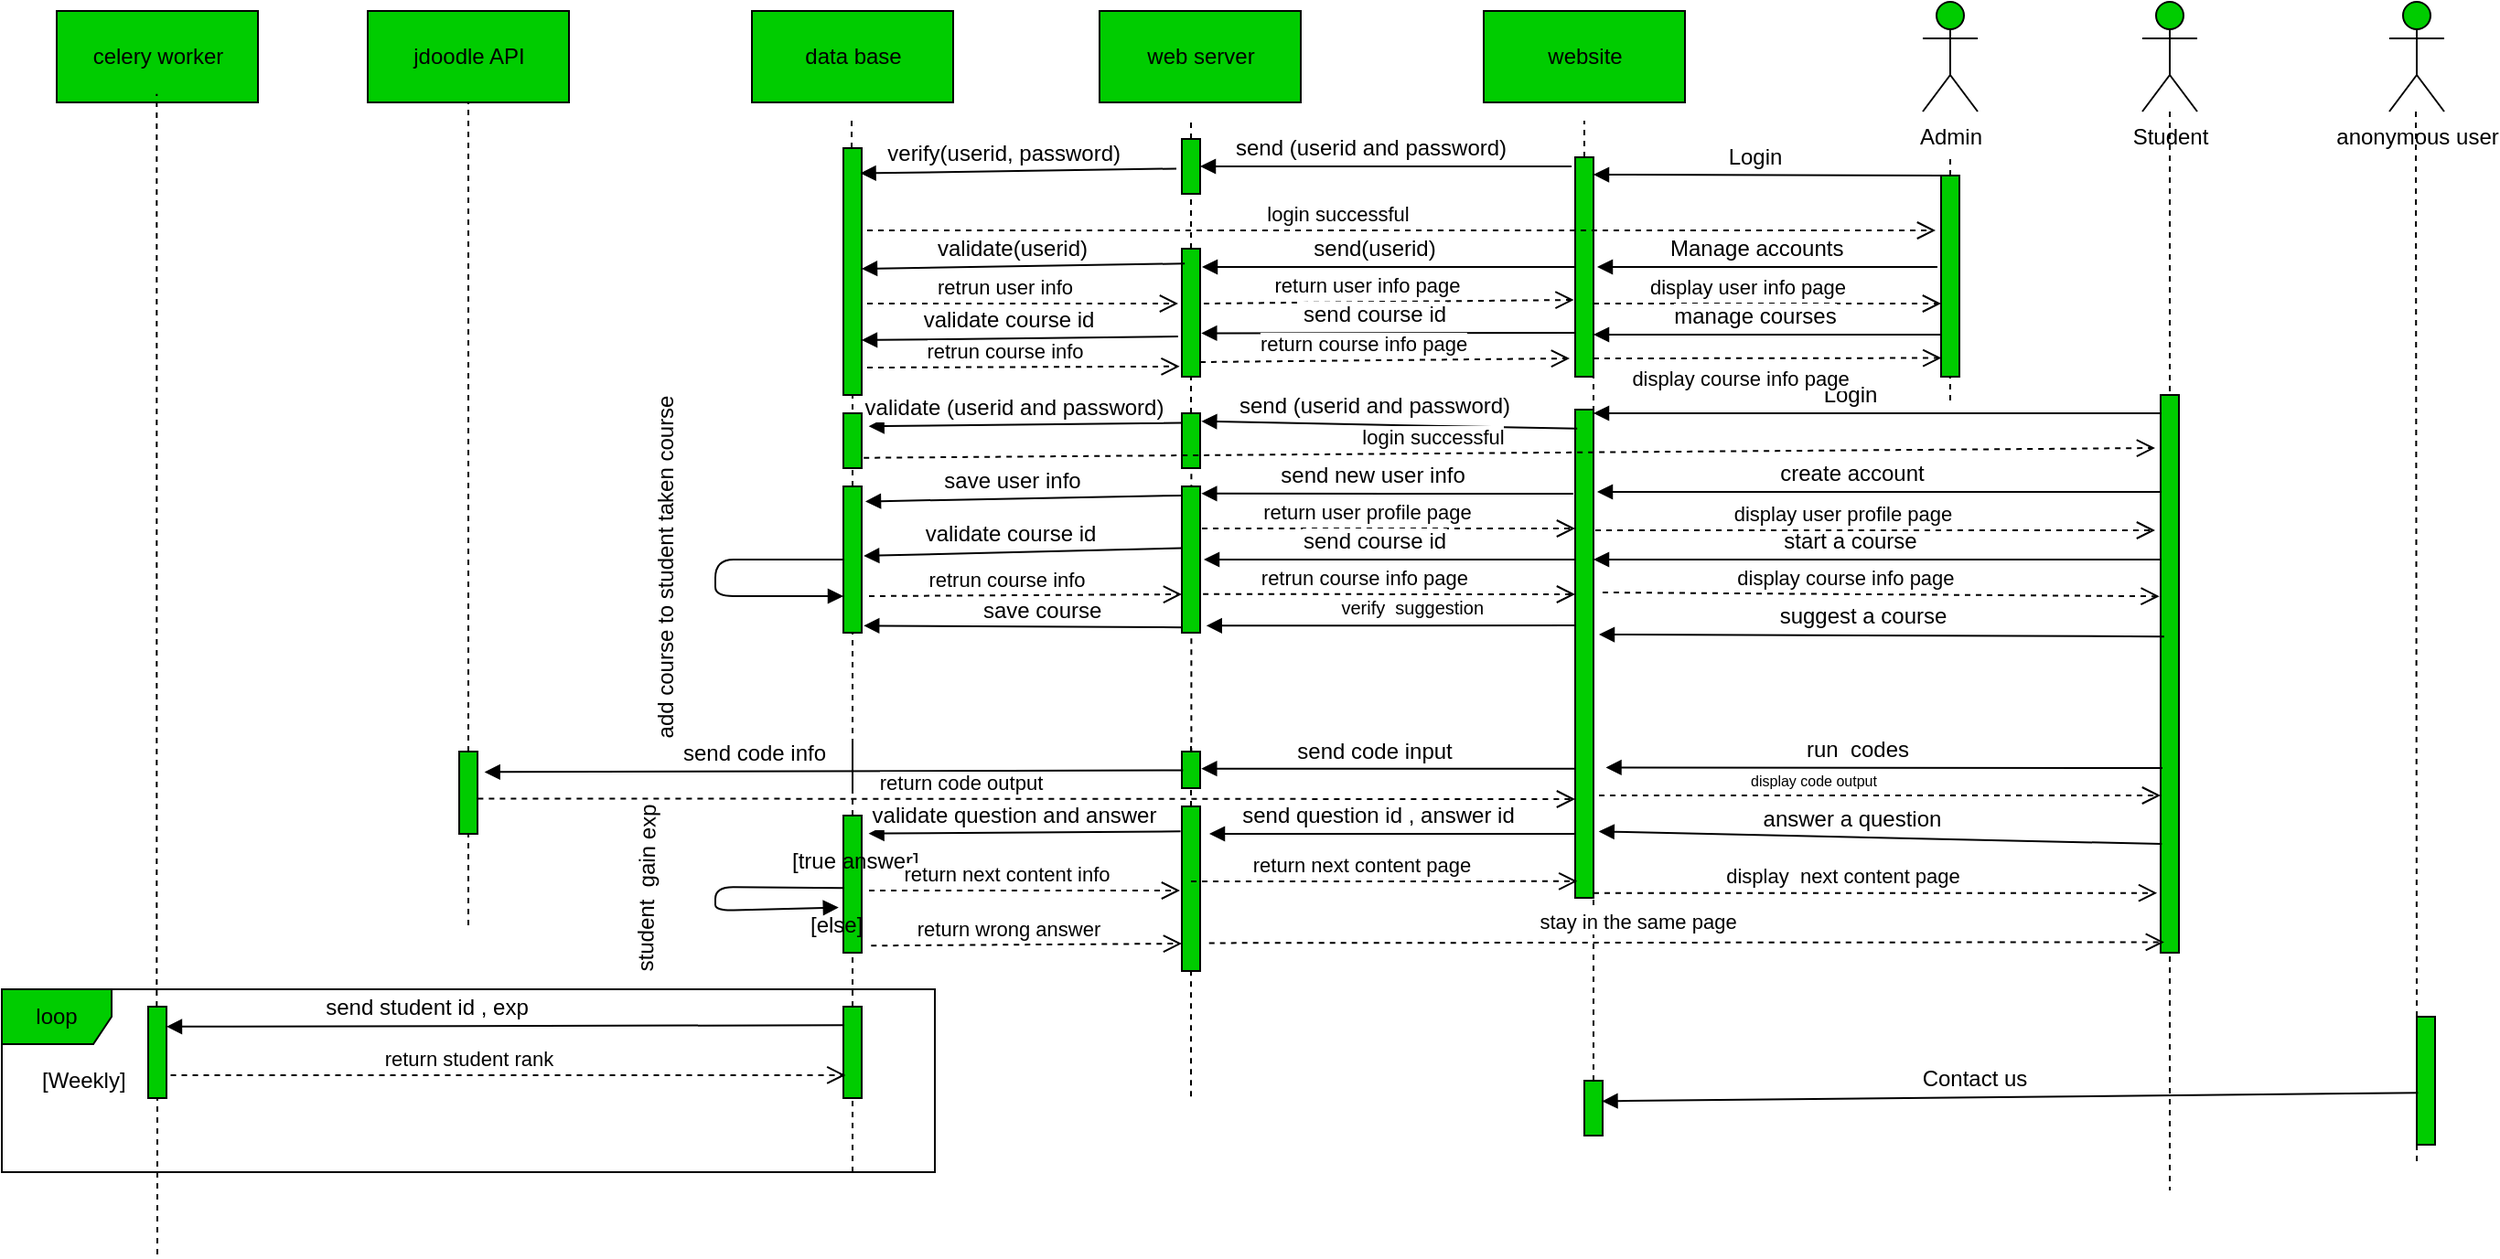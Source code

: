 <mxfile version="10.8.0" type="device"><diagram id="-Bes-zNTuGoRwKz9Rmh8" name="Page-1"><mxGraphModel dx="1566" dy="406" grid="1" gridSize="10" guides="1" tooltips="1" connect="1" arrows="1" fold="1" page="1" pageScale="1" pageWidth="850" pageHeight="1100" math="0" shadow="0"><root><mxCell id="0"/><mxCell id="1" parent="0"/><mxCell id="uBR5X2Kaaedr2VZbbAWQ-1" value="" style="endArrow=none;dashed=1;html=1;" parent="1" source="uBR5X2Kaaedr2VZbbAWQ-36" target="uBR5X2Kaaedr2VZbbAWQ-41" edge="1"><mxGeometry width="50" height="50" relative="1" as="geometry"><mxPoint x="665" y="355" as="sourcePoint"/><mxPoint x="665" y="65" as="targetPoint"/><Array as="points"/></mxGeometry></mxCell><mxCell id="uBR5X2Kaaedr2VZbbAWQ-2" value="" style="endArrow=none;dashed=1;html=1;" parent="1" source="uBR5X2Kaaedr2VZbbAWQ-41" edge="1"><mxGeometry width="50" height="50" relative="1" as="geometry"><mxPoint x="665" y="75" as="sourcePoint"/><mxPoint x="665" y="65" as="targetPoint"/><Array as="points"/></mxGeometry></mxCell><mxCell id="uBR5X2Kaaedr2VZbbAWQ-3" value="Admin&lt;br&gt;&lt;br&gt;" style="shape=umlActor;verticalLabelPosition=bottom;labelBackgroundColor=#ffffff;verticalAlign=top;html=1;fillColor=#00CC00;" parent="1" vertex="1"><mxGeometry x="850" width="30" height="60" as="geometry"/></mxCell><mxCell id="uBR5X2Kaaedr2VZbbAWQ-4" value="" style="endArrow=none;dashed=1;html=1;" parent="1" source="uBR5X2Kaaedr2VZbbAWQ-8" edge="1"><mxGeometry width="50" height="50" relative="1" as="geometry"><mxPoint x="865" y="335" as="sourcePoint"/><mxPoint x="865" y="85" as="targetPoint"/><Array as="points"/></mxGeometry></mxCell><mxCell id="uBR5X2Kaaedr2VZbbAWQ-5" value="website" style="html=1;fillColor=#00CC00;" parent="1" vertex="1"><mxGeometry x="610" y="5" width="110" height="50" as="geometry"/></mxCell><mxCell id="uBR5X2Kaaedr2VZbbAWQ-6" value="" style="html=1;points=[];perimeter=orthogonalPerimeter;fillColor=#00CC00;" parent="1" vertex="1"><mxGeometry x="660" y="223" width="10" height="267" as="geometry"/></mxCell><mxCell id="uBR5X2Kaaedr2VZbbAWQ-7" value="" style="endArrow=none;dashed=1;html=1;" parent="1" target="uBR5X2Kaaedr2VZbbAWQ-8" edge="1"><mxGeometry width="50" height="50" relative="1" as="geometry"><mxPoint x="865" y="218" as="sourcePoint"/><mxPoint x="865" y="85" as="targetPoint"/><Array as="points"><mxPoint x="864.5" y="145"/></Array></mxGeometry></mxCell><mxCell id="uBR5X2Kaaedr2VZbbAWQ-8" value="" style="html=1;points=[];perimeter=orthogonalPerimeter;fillColor=#00CC00;" parent="1" vertex="1"><mxGeometry x="860" y="95" width="10" height="110" as="geometry"/></mxCell><mxCell id="uBR5X2Kaaedr2VZbbAWQ-9" value="Student&lt;br&gt;&lt;br&gt;" style="shape=umlActor;verticalLabelPosition=bottom;labelBackgroundColor=#ffffff;verticalAlign=top;html=1;fillColor=#00CC00;" parent="1" vertex="1"><mxGeometry x="970" width="30" height="60" as="geometry"/></mxCell><mxCell id="uBR5X2Kaaedr2VZbbAWQ-10" value="" style="html=1;verticalAlign=bottom;endArrow=block;" parent="1" edge="1"><mxGeometry y="60" width="80" relative="1" as="geometry"><mxPoint x="858" y="145" as="sourcePoint"/><mxPoint x="672" y="145" as="targetPoint"/><mxPoint as="offset"/></mxGeometry></mxCell><mxCell id="uBR5X2Kaaedr2VZbbAWQ-11" value="Manage accounts" style="text;html=1;resizable=0;points=[];autosize=1;align=left;verticalAlign=top;spacingTop=-4;" parent="1" vertex="1"><mxGeometry x="710" y="125" width="110" height="20" as="geometry"/></mxCell><mxCell id="uBR5X2Kaaedr2VZbbAWQ-12" value="" style="endArrow=none;dashed=1;html=1;" parent="1" source="uBR5X2Kaaedr2VZbbAWQ-9" edge="1"><mxGeometry width="50" height="50" relative="1" as="geometry"><mxPoint x="940" y="55" as="sourcePoint"/><mxPoint x="985" y="650" as="targetPoint"/></mxGeometry></mxCell><mxCell id="uBR5X2Kaaedr2VZbbAWQ-13" value="" style="html=1;points=[];perimeter=orthogonalPerimeter;fillColor=#00CC00;" parent="1" vertex="1"><mxGeometry x="980" y="215" width="10" height="305" as="geometry"/></mxCell><mxCell id="uBR5X2Kaaedr2VZbbAWQ-14" value="" style="html=1;verticalAlign=bottom;endArrow=block;exitX=-0.163;exitY=0.238;exitDx=0;exitDy=0;exitPerimeter=0;" parent="1" target="uBR5X2Kaaedr2VZbbAWQ-6" edge="1"><mxGeometry y="60" width="80" relative="1" as="geometry"><mxPoint x="980" y="225" as="sourcePoint"/><mxPoint x="793" y="225" as="targetPoint"/><mxPoint as="offset"/><Array as="points"><mxPoint x="870" y="225"/></Array></mxGeometry></mxCell><mxCell id="uBR5X2Kaaedr2VZbbAWQ-15" value="Login" style="text;html=1;resizable=0;points=[];align=center;verticalAlign=middle;labelBackgroundColor=#ffffff;" parent="uBR5X2Kaaedr2VZbbAWQ-14" vertex="1" connectable="0"><mxGeometry x="0.132" y="-1" relative="1" as="geometry"><mxPoint x="5" y="-9" as="offset"/></mxGeometry></mxCell><mxCell id="uBR5X2Kaaedr2VZbbAWQ-16" value="" style="html=1;verticalAlign=bottom;endArrow=block;" parent="1" source="uBR5X2Kaaedr2VZbbAWQ-13" edge="1"><mxGeometry y="60" width="80" relative="1" as="geometry"><mxPoint x="980" y="245" as="sourcePoint"/><mxPoint x="672" y="268" as="targetPoint"/><mxPoint as="offset"/></mxGeometry></mxCell><mxCell id="uBR5X2Kaaedr2VZbbAWQ-17" value="create account" style="text;html=1;resizable=0;points=[];align=center;verticalAlign=middle;labelBackgroundColor=#ffffff;" parent="uBR5X2Kaaedr2VZbbAWQ-16" vertex="1" connectable="0"><mxGeometry x="0.132" y="-1" relative="1" as="geometry"><mxPoint x="5" y="-9" as="offset"/></mxGeometry></mxCell><mxCell id="uBR5X2Kaaedr2VZbbAWQ-18" value="" style="html=1;verticalAlign=bottom;endArrow=block;" parent="1" source="uBR5X2Kaaedr2VZbbAWQ-13" edge="1"><mxGeometry y="60" width="80" relative="1" as="geometry"><mxPoint x="980" y="305" as="sourcePoint"/><mxPoint x="670" y="305" as="targetPoint"/><mxPoint as="offset"/></mxGeometry></mxCell><mxCell id="uBR5X2Kaaedr2VZbbAWQ-19" value="start a course" style="text;html=1;resizable=0;points=[];align=center;verticalAlign=middle;labelBackgroundColor=#ffffff;" parent="uBR5X2Kaaedr2VZbbAWQ-18" vertex="1" connectable="0"><mxGeometry x="0.132" y="-1" relative="1" as="geometry"><mxPoint x="5" y="-9" as="offset"/></mxGeometry></mxCell><mxCell id="uBR5X2Kaaedr2VZbbAWQ-20" value="" style="html=1;verticalAlign=bottom;endArrow=block;entryX=1.676;entryY=0.733;entryDx=0;entryDy=0;entryPerimeter=0;" parent="1" target="uBR5X2Kaaedr2VZbbAWQ-6" edge="1"><mxGeometry y="60" width="80" relative="1" as="geometry"><mxPoint x="981" y="419" as="sourcePoint"/><mxPoint x="671" y="415" as="targetPoint"/><mxPoint as="offset"/></mxGeometry></mxCell><mxCell id="uBR5X2Kaaedr2VZbbAWQ-21" value="run&amp;nbsp; codes" style="text;html=1;resizable=0;points=[];align=center;verticalAlign=middle;labelBackgroundColor=#ffffff;" parent="uBR5X2Kaaedr2VZbbAWQ-20" vertex="1" connectable="0"><mxGeometry x="0.132" y="-1" relative="1" as="geometry"><mxPoint x="5" y="-9" as="offset"/></mxGeometry></mxCell><mxCell id="uBR5X2Kaaedr2VZbbAWQ-22" value="" style="html=1;verticalAlign=bottom;endArrow=block;exitX=0.195;exitY=0.433;exitDx=0;exitDy=0;exitPerimeter=0;" parent="1" source="uBR5X2Kaaedr2VZbbAWQ-13" edge="1"><mxGeometry y="60" width="80" relative="1" as="geometry"><mxPoint x="985" y="366" as="sourcePoint"/><mxPoint x="673" y="346" as="targetPoint"/><mxPoint as="offset"/></mxGeometry></mxCell><mxCell id="uBR5X2Kaaedr2VZbbAWQ-23" value="suggest a course" style="text;html=1;resizable=0;points=[];align=center;verticalAlign=middle;labelBackgroundColor=#ffffff;" parent="uBR5X2Kaaedr2VZbbAWQ-22" vertex="1" connectable="0"><mxGeometry x="0.132" y="-1" relative="1" as="geometry"><mxPoint x="10" y="-9.5" as="offset"/></mxGeometry></mxCell><mxCell id="uBR5X2Kaaedr2VZbbAWQ-26" value="" style="html=1;verticalAlign=bottom;endArrow=block;" parent="1" edge="1"><mxGeometry y="60" width="80" relative="1" as="geometry"><mxPoint x="860" y="95" as="sourcePoint"/><mxPoint x="670" y="94.5" as="targetPoint"/><mxPoint as="offset"/></mxGeometry></mxCell><mxCell id="uBR5X2Kaaedr2VZbbAWQ-27" value="Login" style="text;html=1;resizable=0;points=[];align=center;verticalAlign=middle;labelBackgroundColor=#ffffff;" parent="uBR5X2Kaaedr2VZbbAWQ-26" vertex="1" connectable="0"><mxGeometry x="0.132" y="-1" relative="1" as="geometry"><mxPoint x="5" y="-9" as="offset"/></mxGeometry></mxCell><mxCell id="uBR5X2Kaaedr2VZbbAWQ-28" value="anonymous user" style="shape=umlActor;verticalLabelPosition=bottom;labelBackgroundColor=#ffffff;verticalAlign=top;html=1;fillColor=#00CC00;" parent="1" vertex="1"><mxGeometry x="1105" width="30" height="60" as="geometry"/></mxCell><mxCell id="uBR5X2Kaaedr2VZbbAWQ-29" value="" style="endArrow=none;dashed=1;html=1;" parent="1" source="uBR5X2Kaaedr2VZbbAWQ-31" edge="1"><mxGeometry width="50" height="50" relative="1" as="geometry"><mxPoint x="1119.5" y="60" as="sourcePoint"/><mxPoint x="1120" y="634.091" as="targetPoint"/></mxGeometry></mxCell><mxCell id="uBR5X2Kaaedr2VZbbAWQ-30" value="" style="endArrow=none;dashed=1;html=1;" parent="1" target="uBR5X2Kaaedr2VZbbAWQ-31" edge="1"><mxGeometry width="50" height="50" relative="1" as="geometry"><mxPoint x="1119.5" y="60" as="sourcePoint"/><mxPoint x="1120" y="425" as="targetPoint"/></mxGeometry></mxCell><mxCell id="uBR5X2Kaaedr2VZbbAWQ-31" value="" style="html=1;points=[];perimeter=orthogonalPerimeter;fillColor=#00CC00;" parent="1" vertex="1"><mxGeometry x="1120" y="555" width="10" height="70" as="geometry"/></mxCell><mxCell id="uBR5X2Kaaedr2VZbbAWQ-32" value="" style="html=1;verticalAlign=bottom;endArrow=block;entryX=0.974;entryY=0.373;entryDx=0;entryDy=0;entryPerimeter=0;exitX=0.065;exitY=0.595;exitDx=0;exitDy=0;exitPerimeter=0;" parent="1" source="uBR5X2Kaaedr2VZbbAWQ-31" target="uBR5X2Kaaedr2VZbbAWQ-36" edge="1"><mxGeometry y="60" width="80" relative="1" as="geometry"><mxPoint x="1115" y="369.5" as="sourcePoint"/><mxPoint x="673" y="369.5" as="targetPoint"/><mxPoint as="offset"/></mxGeometry></mxCell><mxCell id="uBR5X2Kaaedr2VZbbAWQ-33" value="Contact us" style="text;html=1;resizable=0;points=[];align=center;verticalAlign=middle;labelBackgroundColor=#ffffff;" parent="uBR5X2Kaaedr2VZbbAWQ-32" vertex="1" connectable="0"><mxGeometry x="0.132" y="-1" relative="1" as="geometry"><mxPoint x="10" y="-9.5" as="offset"/></mxGeometry></mxCell><mxCell id="uBR5X2Kaaedr2VZbbAWQ-34" value="web server&lt;br&gt;" style="html=1;fillColor=#00CC00;" parent="1" vertex="1"><mxGeometry x="400" y="5" width="110" height="50" as="geometry"/></mxCell><mxCell id="uBR5X2Kaaedr2VZbbAWQ-35" value="" style="endArrow=none;dashed=1;html=1;" parent="1" source="uBR5X2Kaaedr2VZbbAWQ-39" edge="1"><mxGeometry width="50" height="50" relative="1" as="geometry"><mxPoint x="450" y="455" as="sourcePoint"/><mxPoint x="450" y="65" as="targetPoint"/></mxGeometry></mxCell><mxCell id="uBR5X2Kaaedr2VZbbAWQ-36" value="" style="html=1;points=[];perimeter=orthogonalPerimeter;fillColor=#00CC00;" parent="1" vertex="1"><mxGeometry x="665" y="590" width="10" height="30" as="geometry"/></mxCell><mxCell id="uBR5X2Kaaedr2VZbbAWQ-37" value="data base" style="html=1;fillColor=#00CC00;" parent="1" vertex="1"><mxGeometry x="210" y="5" width="110" height="50" as="geometry"/></mxCell><mxCell id="uBR5X2Kaaedr2VZbbAWQ-38" value="" style="endArrow=none;dashed=1;html=1;" parent="1" source="uBR5X2Kaaedr2VZbbAWQ-44" edge="1"><mxGeometry width="50" height="50" relative="1" as="geometry"><mxPoint x="264.5" y="455" as="sourcePoint"/><mxPoint x="264.5" y="65" as="targetPoint"/></mxGeometry></mxCell><mxCell id="uBR5X2Kaaedr2VZbbAWQ-39" value="" style="html=1;points=[];perimeter=orthogonalPerimeter;fillColor=#00CC00;" parent="1" vertex="1"><mxGeometry x="445" y="75" width="10" height="30" as="geometry"/></mxCell><mxCell id="uBR5X2Kaaedr2VZbbAWQ-40" value="" style="endArrow=none;dashed=1;html=1;" parent="1" source="uBR5X2Kaaedr2VZbbAWQ-51" target="uBR5X2Kaaedr2VZbbAWQ-39" edge="1"><mxGeometry width="50" height="50" relative="1" as="geometry"><mxPoint x="450" y="455" as="sourcePoint"/><mxPoint x="450" y="65" as="targetPoint"/></mxGeometry></mxCell><mxCell id="uBR5X2Kaaedr2VZbbAWQ-41" value="" style="html=1;points=[];perimeter=orthogonalPerimeter;fillColor=#00CC00;" parent="1" vertex="1"><mxGeometry x="660" y="85" width="10" height="120" as="geometry"/></mxCell><mxCell id="uBR5X2Kaaedr2VZbbAWQ-42" value="" style="html=1;verticalAlign=bottom;endArrow=block;" parent="1" target="uBR5X2Kaaedr2VZbbAWQ-39" edge="1"><mxGeometry y="60" width="80" relative="1" as="geometry"><mxPoint x="658" y="90" as="sourcePoint"/><mxPoint x="460" y="90" as="targetPoint"/><mxPoint as="offset"/></mxGeometry></mxCell><mxCell id="uBR5X2Kaaedr2VZbbAWQ-43" value="send (userid and password)" style="text;html=1;resizable=0;points=[];align=center;verticalAlign=middle;labelBackgroundColor=#ffffff;" parent="uBR5X2Kaaedr2VZbbAWQ-42" vertex="1" connectable="0"><mxGeometry x="0.132" y="-1" relative="1" as="geometry"><mxPoint x="5" y="-9" as="offset"/></mxGeometry></mxCell><mxCell id="uBR5X2Kaaedr2VZbbAWQ-44" value="" style="html=1;points=[];perimeter=orthogonalPerimeter;fillColor=#00CC00;" parent="1" vertex="1"><mxGeometry x="260" y="80" width="10" height="135" as="geometry"/></mxCell><mxCell id="uBR5X2Kaaedr2VZbbAWQ-45" value="" style="endArrow=none;dashed=1;html=1;" parent="1" source="uBR5X2Kaaedr2VZbbAWQ-75" target="uBR5X2Kaaedr2VZbbAWQ-44" edge="1"><mxGeometry width="50" height="50" relative="1" as="geometry"><mxPoint x="264.5" y="455" as="sourcePoint"/><mxPoint x="264.5" y="65" as="targetPoint"/></mxGeometry></mxCell><mxCell id="uBR5X2Kaaedr2VZbbAWQ-46" value="" style="html=1;verticalAlign=bottom;endArrow=block;exitX=-0.299;exitY=0.54;exitDx=0;exitDy=0;exitPerimeter=0;entryX=0.928;entryY=0.102;entryDx=0;entryDy=0;entryPerimeter=0;" parent="1" source="uBR5X2Kaaedr2VZbbAWQ-39" target="uBR5X2Kaaedr2VZbbAWQ-44" edge="1"><mxGeometry y="60" width="80" relative="1" as="geometry"><mxPoint x="440" y="95" as="sourcePoint"/><mxPoint x="270" y="95" as="targetPoint"/><mxPoint as="offset"/></mxGeometry></mxCell><mxCell id="uBR5X2Kaaedr2VZbbAWQ-47" value="verify(userid, password)&amp;nbsp;" style="text;html=1;resizable=0;points=[];align=center;verticalAlign=middle;labelBackgroundColor=#ffffff;" parent="uBR5X2Kaaedr2VZbbAWQ-46" vertex="1" connectable="0"><mxGeometry x="0.132" y="-1" relative="1" as="geometry"><mxPoint x="5" y="-9" as="offset"/></mxGeometry></mxCell><mxCell id="uBR5X2Kaaedr2VZbbAWQ-48" value="login&amp;nbsp;successful" style="html=1;verticalAlign=bottom;endArrow=open;dashed=1;endSize=8;" parent="1" edge="1"><mxGeometry x="-0.12" relative="1" as="geometry"><mxPoint x="273" y="125" as="sourcePoint"/><mxPoint x="857" y="125" as="targetPoint"/><mxPoint as="offset"/></mxGeometry></mxCell><mxCell id="uBR5X2Kaaedr2VZbbAWQ-49" value="" style="html=1;verticalAlign=bottom;endArrow=block;" parent="1" edge="1"><mxGeometry y="60" width="80" relative="1" as="geometry"><mxPoint x="660" y="145" as="sourcePoint"/><mxPoint x="456" y="145" as="targetPoint"/><mxPoint as="offset"/></mxGeometry></mxCell><mxCell id="uBR5X2Kaaedr2VZbbAWQ-50" value="send(userid)" style="text;html=1;resizable=0;points=[];align=center;verticalAlign=middle;labelBackgroundColor=#ffffff;" parent="uBR5X2Kaaedr2VZbbAWQ-49" vertex="1" connectable="0"><mxGeometry x="0.132" y="-1" relative="1" as="geometry"><mxPoint x="5" y="-9" as="offset"/></mxGeometry></mxCell><mxCell id="uBR5X2Kaaedr2VZbbAWQ-51" value="" style="html=1;points=[];perimeter=orthogonalPerimeter;fillColor=#00CC00;" parent="1" vertex="1"><mxGeometry x="445" y="135" width="10" height="70" as="geometry"/></mxCell><mxCell id="uBR5X2Kaaedr2VZbbAWQ-52" value="" style="endArrow=none;dashed=1;html=1;" parent="1" source="uBR5X2Kaaedr2VZbbAWQ-67" target="uBR5X2Kaaedr2VZbbAWQ-51" edge="1"><mxGeometry width="50" height="50" relative="1" as="geometry"><mxPoint x="450" y="455" as="sourcePoint"/><mxPoint x="450" y="105" as="targetPoint"/></mxGeometry></mxCell><mxCell id="uBR5X2Kaaedr2VZbbAWQ-53" value="" style="html=1;verticalAlign=bottom;endArrow=block;exitX=0.156;exitY=0.116;exitDx=0;exitDy=0;exitPerimeter=0;" parent="1" source="uBR5X2Kaaedr2VZbbAWQ-51" edge="1"><mxGeometry y="60" width="80" relative="1" as="geometry"><mxPoint x="440" y="149" as="sourcePoint"/><mxPoint x="270" y="146" as="targetPoint"/><mxPoint as="offset"/></mxGeometry></mxCell><mxCell id="uBR5X2Kaaedr2VZbbAWQ-54" value="validate(userid)" style="text;html=1;resizable=0;points=[];align=center;verticalAlign=middle;labelBackgroundColor=#ffffff;" parent="uBR5X2Kaaedr2VZbbAWQ-53" vertex="1" connectable="0"><mxGeometry x="0.132" y="-1" relative="1" as="geometry"><mxPoint x="5" y="-9" as="offset"/></mxGeometry></mxCell><mxCell id="uBR5X2Kaaedr2VZbbAWQ-55" value="retrun user info" style="html=1;verticalAlign=bottom;endArrow=open;dashed=1;endSize=8;" parent="1" edge="1"><mxGeometry x="-0.12" relative="1" as="geometry"><mxPoint x="273" y="165" as="sourcePoint"/><mxPoint x="443" y="165" as="targetPoint"/><mxPoint as="offset"/></mxGeometry></mxCell><mxCell id="uBR5X2Kaaedr2VZbbAWQ-56" value="return user info page" style="html=1;verticalAlign=bottom;endArrow=open;dashed=1;endSize=8;entryX=-0.072;entryY=0.65;entryDx=0;entryDy=0;entryPerimeter=0;" parent="1" target="uBR5X2Kaaedr2VZbbAWQ-41" edge="1"><mxGeometry x="-0.12" relative="1" as="geometry"><mxPoint x="457" y="165" as="sourcePoint"/><mxPoint x="626" y="169.5" as="targetPoint"/><mxPoint as="offset"/></mxGeometry></mxCell><mxCell id="uBR5X2Kaaedr2VZbbAWQ-57" value="display user info page" style="html=1;verticalAlign=bottom;endArrow=open;dashed=1;endSize=8;entryX=0.019;entryY=0.897;entryDx=0;entryDy=0;entryPerimeter=0;" parent="1" edge="1"><mxGeometry x="-0.12" relative="1" as="geometry"><mxPoint x="670" y="165" as="sourcePoint"/><mxPoint x="860" y="165" as="targetPoint"/><mxPoint as="offset"/></mxGeometry></mxCell><mxCell id="uBR5X2Kaaedr2VZbbAWQ-58" value="" style="html=1;verticalAlign=bottom;endArrow=block;" parent="1" edge="1"><mxGeometry y="60" width="80" relative="1" as="geometry"><mxPoint x="860" y="182" as="sourcePoint"/><mxPoint x="670" y="182" as="targetPoint"/><mxPoint as="offset"/></mxGeometry></mxCell><mxCell id="uBR5X2Kaaedr2VZbbAWQ-59" value="manage courses" style="text;html=1;resizable=0;points=[];align=center;verticalAlign=middle;labelBackgroundColor=#ffffff;" parent="uBR5X2Kaaedr2VZbbAWQ-58" vertex="1" connectable="0"><mxGeometry x="0.132" y="-1" relative="1" as="geometry"><mxPoint x="5" y="-9" as="offset"/></mxGeometry></mxCell><mxCell id="uBR5X2Kaaedr2VZbbAWQ-60" value="" style="html=1;verticalAlign=bottom;endArrow=block;entryX=1.065;entryY=0.66;entryDx=0;entryDy=0;entryPerimeter=0;" parent="1" target="uBR5X2Kaaedr2VZbbAWQ-51" edge="1"><mxGeometry y="60" width="80" relative="1" as="geometry"><mxPoint x="660" y="181" as="sourcePoint"/><mxPoint x="470" y="184" as="targetPoint"/><mxPoint as="offset"/></mxGeometry></mxCell><mxCell id="uBR5X2Kaaedr2VZbbAWQ-61" value="send course id" style="text;html=1;resizable=0;points=[];align=center;verticalAlign=middle;labelBackgroundColor=#ffffff;" parent="uBR5X2Kaaedr2VZbbAWQ-60" vertex="1" connectable="0"><mxGeometry x="0.132" y="-1" relative="1" as="geometry"><mxPoint x="5" y="-9" as="offset"/></mxGeometry></mxCell><mxCell id="uBR5X2Kaaedr2VZbbAWQ-62" value="" style="html=1;verticalAlign=bottom;endArrow=block;exitX=-0.208;exitY=0.686;exitDx=0;exitDy=0;exitPerimeter=0;" parent="1" source="uBR5X2Kaaedr2VZbbAWQ-51" edge="1"><mxGeometry y="60" width="80" relative="1" as="geometry"><mxPoint x="440" y="185" as="sourcePoint"/><mxPoint x="270" y="185" as="targetPoint"/><mxPoint as="offset"/></mxGeometry></mxCell><mxCell id="uBR5X2Kaaedr2VZbbAWQ-63" value="validate course id" style="text;html=1;resizable=0;points=[];align=center;verticalAlign=middle;labelBackgroundColor=#ffffff;" parent="uBR5X2Kaaedr2VZbbAWQ-62" vertex="1" connectable="0"><mxGeometry x="0.132" y="-1" relative="1" as="geometry"><mxPoint x="5" y="-9" as="offset"/></mxGeometry></mxCell><mxCell id="uBR5X2Kaaedr2VZbbAWQ-64" value="retrun course info" style="html=1;verticalAlign=bottom;endArrow=open;dashed=1;endSize=8;entryX=-0.117;entryY=0.92;entryDx=0;entryDy=0;entryPerimeter=0;" parent="1" target="uBR5X2Kaaedr2VZbbAWQ-51" edge="1"><mxGeometry x="-0.12" relative="1" as="geometry"><mxPoint x="273" y="200" as="sourcePoint"/><mxPoint x="446" y="205" as="targetPoint"/><mxPoint as="offset"/></mxGeometry></mxCell><mxCell id="uBR5X2Kaaedr2VZbbAWQ-65" value="return course info page" style="html=1;verticalAlign=bottom;endArrow=open;dashed=1;endSize=8;entryX=-0.072;entryY=0.65;entryDx=0;entryDy=0;entryPerimeter=0;" parent="1" edge="1"><mxGeometry x="-0.12" relative="1" as="geometry"><mxPoint x="455" y="197" as="sourcePoint"/><mxPoint x="657" y="195" as="targetPoint"/><mxPoint as="offset"/></mxGeometry></mxCell><mxCell id="uBR5X2Kaaedr2VZbbAWQ-66" value="display course info page" style="html=1;verticalAlign=bottom;endArrow=open;dashed=1;endSize=8;entryX=0.019;entryY=0.907;entryDx=0;entryDy=0;entryPerimeter=0;" parent="1" target="uBR5X2Kaaedr2VZbbAWQ-8" edge="1"><mxGeometry x="-0.158" y="-20" relative="1" as="geometry"><mxPoint x="670" y="195" as="sourcePoint"/><mxPoint x="855" y="195" as="targetPoint"/><mxPoint as="offset"/></mxGeometry></mxCell><mxCell id="uBR5X2Kaaedr2VZbbAWQ-67" value="" style="html=1;points=[];perimeter=orthogonalPerimeter;fillColor=#00CC00;" parent="1" vertex="1"><mxGeometry x="445" y="225" width="10" height="30" as="geometry"/></mxCell><mxCell id="uBR5X2Kaaedr2VZbbAWQ-68" value="" style="endArrow=none;dashed=1;html=1;exitX=0.519;exitY=0.059;exitDx=0;exitDy=0;exitPerimeter=0;" parent="1" source="uBR5X2Kaaedr2VZbbAWQ-108" target="uBR5X2Kaaedr2VZbbAWQ-67" edge="1"><mxGeometry width="50" height="50" relative="1" as="geometry"><mxPoint x="450" y="355" as="sourcePoint"/><mxPoint x="450" y="205" as="targetPoint"/></mxGeometry></mxCell><mxCell id="uBR5X2Kaaedr2VZbbAWQ-69" value="" style="html=1;verticalAlign=bottom;endArrow=block;exitX=0.11;exitY=0.039;exitDx=0;exitDy=0;exitPerimeter=0;entryX=1.065;entryY=0.146;entryDx=0;entryDy=0;entryPerimeter=0;" parent="1" source="uBR5X2Kaaedr2VZbbAWQ-6" target="uBR5X2Kaaedr2VZbbAWQ-67" edge="1"><mxGeometry y="60" width="80" relative="1" as="geometry"><mxPoint x="668" y="100" as="sourcePoint"/><mxPoint x="465" y="100" as="targetPoint"/><mxPoint as="offset"/></mxGeometry></mxCell><mxCell id="uBR5X2Kaaedr2VZbbAWQ-70" value="send (userid and password)" style="text;html=1;resizable=0;points=[];align=center;verticalAlign=middle;labelBackgroundColor=#ffffff;" parent="uBR5X2Kaaedr2VZbbAWQ-69" vertex="1" connectable="0"><mxGeometry x="0.132" y="-1" relative="1" as="geometry"><mxPoint x="5" y="-9" as="offset"/></mxGeometry></mxCell><mxCell id="uBR5X2Kaaedr2VZbbAWQ-71" value="" style="html=1;points=[];perimeter=orthogonalPerimeter;fillColor=#00CC00;" parent="1" vertex="1"><mxGeometry x="260" y="225" width="10" height="30" as="geometry"/></mxCell><mxCell id="uBR5X2Kaaedr2VZbbAWQ-72" value="" style="html=1;verticalAlign=bottom;endArrow=block;exitX=-0.026;exitY=0.176;exitDx=0;exitDy=0;exitPerimeter=0;entryX=1.383;entryY=0.237;entryDx=0;entryDy=0;entryPerimeter=0;" parent="1" source="uBR5X2Kaaedr2VZbbAWQ-67" target="uBR5X2Kaaedr2VZbbAWQ-71" edge="1"><mxGeometry y="60" width="80" relative="1" as="geometry"><mxPoint x="465" y="239" as="sourcePoint"/><mxPoint x="260" y="240" as="targetPoint"/><mxPoint as="offset"/></mxGeometry></mxCell><mxCell id="uBR5X2Kaaedr2VZbbAWQ-73" value="validate (userid and password)" style="text;html=1;resizable=0;points=[];align=center;verticalAlign=middle;labelBackgroundColor=#ffffff;" parent="uBR5X2Kaaedr2VZbbAWQ-72" vertex="1" connectable="0"><mxGeometry x="0.132" y="-1" relative="1" as="geometry"><mxPoint x="5" y="-9" as="offset"/></mxGeometry></mxCell><mxCell id="uBR5X2Kaaedr2VZbbAWQ-74" value="login&amp;nbsp;successful" style="html=1;verticalAlign=bottom;endArrow=open;dashed=1;endSize=8;exitX=1.11;exitY=0.812;exitDx=0;exitDy=0;exitPerimeter=0;" parent="1" source="uBR5X2Kaaedr2VZbbAWQ-71" edge="1"><mxGeometry x="-0.12" relative="1" as="geometry"><mxPoint x="270" y="240" as="sourcePoint"/><mxPoint x="977" y="244" as="targetPoint"/><mxPoint as="offset"/></mxGeometry></mxCell><mxCell id="uBR5X2Kaaedr2VZbbAWQ-75" value="" style="html=1;points=[];perimeter=orthogonalPerimeter;fillColor=#00CC00;" parent="1" vertex="1"><mxGeometry x="260" y="265" width="10" height="80" as="geometry"/></mxCell><mxCell id="uBR5X2Kaaedr2VZbbAWQ-76" value="" style="endArrow=none;dashed=1;html=1;" parent="1" target="uBR5X2Kaaedr2VZbbAWQ-75" edge="1"><mxGeometry width="50" height="50" relative="1" as="geometry"><mxPoint x="265" y="430" as="sourcePoint"/><mxPoint x="264.5" y="215" as="targetPoint"/></mxGeometry></mxCell><mxCell id="uBR5X2Kaaedr2VZbbAWQ-77" value="" style="html=1;verticalAlign=bottom;endArrow=block;entryX=1.065;entryY=0.049;entryDx=0;entryDy=0;entryPerimeter=0;" parent="1" target="uBR5X2Kaaedr2VZbbAWQ-94" edge="1"><mxGeometry y="60" width="80" relative="1" as="geometry"><mxPoint x="659" y="269" as="sourcePoint"/><mxPoint x="450" y="276" as="targetPoint"/><mxPoint as="offset"/></mxGeometry></mxCell><mxCell id="uBR5X2Kaaedr2VZbbAWQ-78" value="send new user info" style="text;html=1;resizable=0;points=[];align=center;verticalAlign=middle;labelBackgroundColor=#ffffff;" parent="uBR5X2Kaaedr2VZbbAWQ-77" vertex="1" connectable="0"><mxGeometry x="0.132" y="-1" relative="1" as="geometry"><mxPoint x="5" y="-9" as="offset"/></mxGeometry></mxCell><mxCell id="uBR5X2Kaaedr2VZbbAWQ-79" value="" style="html=1;verticalAlign=bottom;endArrow=block;exitX=0.065;exitY=0.062;exitDx=0;exitDy=0;exitPerimeter=0;entryX=1.201;entryY=0.103;entryDx=0;entryDy=0;entryPerimeter=0;" parent="1" source="uBR5X2Kaaedr2VZbbAWQ-94" target="uBR5X2Kaaedr2VZbbAWQ-75" edge="1"><mxGeometry y="60" width="80" relative="1" as="geometry"><mxPoint x="492" y="274.5" as="sourcePoint"/><mxPoint x="269" y="273" as="targetPoint"/><mxPoint as="offset"/></mxGeometry></mxCell><mxCell id="uBR5X2Kaaedr2VZbbAWQ-80" value="save user info" style="text;html=1;resizable=0;points=[];align=center;verticalAlign=middle;labelBackgroundColor=#ffffff;" parent="uBR5X2Kaaedr2VZbbAWQ-79" vertex="1" connectable="0"><mxGeometry x="0.132" y="-1" relative="1" as="geometry"><mxPoint x="5" y="-9" as="offset"/></mxGeometry></mxCell><mxCell id="uBR5X2Kaaedr2VZbbAWQ-81" value="return user profile page" style="html=1;verticalAlign=bottom;endArrow=open;dashed=1;endSize=8;" parent="1" target="uBR5X2Kaaedr2VZbbAWQ-6" edge="1"><mxGeometry x="-0.12" relative="1" as="geometry"><mxPoint x="456" y="288" as="sourcePoint"/><mxPoint x="657" y="285" as="targetPoint"/><mxPoint as="offset"/></mxGeometry></mxCell><mxCell id="uBR5X2Kaaedr2VZbbAWQ-82" value="display user profile page" style="html=1;verticalAlign=bottom;endArrow=open;dashed=1;endSize=8;" parent="1" edge="1"><mxGeometry x="-0.12" relative="1" as="geometry"><mxPoint x="671" y="289" as="sourcePoint"/><mxPoint x="977" y="289" as="targetPoint"/><mxPoint as="offset"/></mxGeometry></mxCell><mxCell id="uBR5X2Kaaedr2VZbbAWQ-83" value="" style="html=1;verticalAlign=bottom;endArrow=block;" parent="1" edge="1"><mxGeometry y="60" width="80" relative="1" as="geometry"><mxPoint x="660" y="305" as="sourcePoint"/><mxPoint x="457" y="305" as="targetPoint"/><mxPoint as="offset"/></mxGeometry></mxCell><mxCell id="uBR5X2Kaaedr2VZbbAWQ-84" value="send course id" style="text;html=1;resizable=0;points=[];align=center;verticalAlign=middle;labelBackgroundColor=#ffffff;" parent="uBR5X2Kaaedr2VZbbAWQ-83" vertex="1" connectable="0"><mxGeometry x="0.132" y="-1" relative="1" as="geometry"><mxPoint x="5" y="-9" as="offset"/></mxGeometry></mxCell><mxCell id="uBR5X2Kaaedr2VZbbAWQ-85" value="" style="html=1;verticalAlign=bottom;endArrow=block;entryX=1.11;entryY=0.475;entryDx=0;entryDy=0;entryPerimeter=0;exitX=-0.026;exitY=0.422;exitDx=0;exitDy=0;exitPerimeter=0;" parent="1" source="uBR5X2Kaaedr2VZbbAWQ-94" target="uBR5X2Kaaedr2VZbbAWQ-75" edge="1"><mxGeometry y="60" width="80" relative="1" as="geometry"><mxPoint x="450" y="300" as="sourcePoint"/><mxPoint x="265" y="299.5" as="targetPoint"/><mxPoint as="offset"/></mxGeometry></mxCell><mxCell id="uBR5X2Kaaedr2VZbbAWQ-86" value="validate course id" style="text;html=1;resizable=0;points=[];align=center;verticalAlign=middle;labelBackgroundColor=#ffffff;" parent="uBR5X2Kaaedr2VZbbAWQ-85" vertex="1" connectable="0"><mxGeometry x="0.132" y="-1" relative="1" as="geometry"><mxPoint x="5" y="-9" as="offset"/></mxGeometry></mxCell><mxCell id="uBR5X2Kaaedr2VZbbAWQ-87" value="retrun course info" style="html=1;verticalAlign=bottom;endArrow=open;dashed=1;endSize=8;entryX=-0.117;entryY=0.92;entryDx=0;entryDy=0;entryPerimeter=0;" parent="1" edge="1"><mxGeometry x="-0.12" relative="1" as="geometry"><mxPoint x="274" y="325" as="sourcePoint"/><mxPoint x="445" y="324" as="targetPoint"/><mxPoint as="offset"/></mxGeometry></mxCell><mxCell id="uBR5X2Kaaedr2VZbbAWQ-88" value="retrun course info page&amp;nbsp;" style="html=1;verticalAlign=bottom;endArrow=open;dashed=1;endSize=8;exitX=1.156;exitY=0.736;exitDx=0;exitDy=0;exitPerimeter=0;" parent="1" source="uBR5X2Kaaedr2VZbbAWQ-94" edge="1"><mxGeometry x="-0.12" relative="1" as="geometry"><mxPoint x="460" y="326" as="sourcePoint"/><mxPoint x="660" y="324" as="targetPoint"/><mxPoint as="offset"/></mxGeometry></mxCell><mxCell id="uBR5X2Kaaedr2VZbbAWQ-89" value="display course info page&amp;nbsp;" style="html=1;verticalAlign=bottom;endArrow=open;dashed=1;endSize=8;entryX=-0.065;entryY=0.361;entryDx=0;entryDy=0;entryPerimeter=0;" parent="1" target="uBR5X2Kaaedr2VZbbAWQ-13" edge="1"><mxGeometry x="-0.12" relative="1" as="geometry"><mxPoint x="675" y="323" as="sourcePoint"/><mxPoint x="913" y="326" as="targetPoint"/><mxPoint as="offset"/></mxGeometry></mxCell><mxCell id="uBR5X2Kaaedr2VZbbAWQ-90" value="" style="html=1;verticalAlign=bottom;endArrow=block;" parent="1" source="uBR5X2Kaaedr2VZbbAWQ-75" target="uBR5X2Kaaedr2VZbbAWQ-75" edge="1"><mxGeometry y="60" width="80" relative="1" as="geometry"><mxPoint x="260" y="299" as="sourcePoint"/><mxPoint x="180" y="315" as="targetPoint"/><mxPoint as="offset"/><Array as="points"><mxPoint x="190" y="305"/><mxPoint x="190" y="325"/></Array></mxGeometry></mxCell><mxCell id="uBR5X2Kaaedr2VZbbAWQ-91" value="add course to student taken course&lt;br&gt;&lt;br&gt;" style="text;html=1;resizable=0;points=[];align=center;verticalAlign=middle;labelBackgroundColor=#ffffff;rotation=-90;" parent="uBR5X2Kaaedr2VZbbAWQ-90" vertex="1" connectable="0"><mxGeometry x="0.132" y="-1" relative="1" as="geometry"><mxPoint x="-21" y="-16" as="offset"/></mxGeometry></mxCell><mxCell id="uBR5X2Kaaedr2VZbbAWQ-92" value="" style="html=1;verticalAlign=bottom;endArrow=block;exitX=0.156;exitY=0.964;exitDx=0;exitDy=0;exitPerimeter=0;entryX=1.11;entryY=0.952;entryDx=0;entryDy=0;entryPerimeter=0;" parent="1" source="uBR5X2Kaaedr2VZbbAWQ-94" target="uBR5X2Kaaedr2VZbbAWQ-75" edge="1"><mxGeometry y="60" width="80" relative="1" as="geometry"><mxPoint x="660" y="337" as="sourcePoint"/><mxPoint x="352" y="333" as="targetPoint"/><mxPoint as="offset"/></mxGeometry></mxCell><mxCell id="uBR5X2Kaaedr2VZbbAWQ-93" value="save course&amp;nbsp;" style="text;html=1;resizable=0;points=[];align=center;verticalAlign=middle;labelBackgroundColor=#ffffff;" parent="uBR5X2Kaaedr2VZbbAWQ-92" vertex="1" connectable="0"><mxGeometry x="0.132" y="-1" relative="1" as="geometry"><mxPoint x="23" y="-8" as="offset"/></mxGeometry></mxCell><mxCell id="uBR5X2Kaaedr2VZbbAWQ-94" value="" style="html=1;points=[];perimeter=orthogonalPerimeter;fillColor=#00CC00;" parent="1" vertex="1"><mxGeometry x="445" y="265" width="10" height="80" as="geometry"/></mxCell><mxCell id="uBR5X2Kaaedr2VZbbAWQ-95" value="" style="html=1;verticalAlign=bottom;endArrow=block;entryX=1.337;entryY=0.952;entryDx=0;entryDy=0;entryPerimeter=0;" parent="1" target="uBR5X2Kaaedr2VZbbAWQ-94" edge="1"><mxGeometry y="60" width="80" relative="1" as="geometry"><mxPoint x="660" y="341" as="sourcePoint"/><mxPoint x="460" y="336" as="targetPoint"/><mxPoint as="offset"/></mxGeometry></mxCell><mxCell id="uBR5X2Kaaedr2VZbbAWQ-96" value="verify&amp;nbsp; suggestion&amp;nbsp;" style="text;html=1;resizable=0;points=[];align=center;verticalAlign=middle;labelBackgroundColor=#ffffff;fontSize=10;" parent="uBR5X2Kaaedr2VZbbAWQ-95" vertex="1" connectable="0"><mxGeometry x="0.132" y="-1" relative="1" as="geometry"><mxPoint x="26" y="-9" as="offset"/></mxGeometry></mxCell><mxCell id="uBR5X2Kaaedr2VZbbAWQ-98" value="" style="endArrow=none;dashed=1;html=1;" parent="1" source="uBR5X2Kaaedr2VZbbAWQ-108" edge="1"><mxGeometry width="50" height="50" relative="1" as="geometry"><mxPoint x="450" y="598.636" as="sourcePoint"/><mxPoint x="450" y="405" as="targetPoint"/></mxGeometry></mxCell><mxCell id="uBR5X2Kaaedr2VZbbAWQ-102" value="" style="endArrow=none;dashed=1;html=1;" parent="1" source="uBR5X2Kaaedr2VZbbAWQ-128" edge="1"><mxGeometry width="50" height="50" relative="1" as="geometry"><mxPoint x="265" y="640" as="sourcePoint"/><mxPoint x="265" y="405" as="targetPoint"/></mxGeometry></mxCell><mxCell id="uBR5X2Kaaedr2VZbbAWQ-108" value="" style="html=1;points=[];perimeter=orthogonalPerimeter;fillColor=#00CC00;" parent="1" vertex="1"><mxGeometry x="445" y="410" width="10" height="20" as="geometry"/></mxCell><mxCell id="uBR5X2Kaaedr2VZbbAWQ-109" value="" style="endArrow=none;dashed=1;html=1;" parent="1" source="uBR5X2Kaaedr2VZbbAWQ-122" target="uBR5X2Kaaedr2VZbbAWQ-108" edge="1"><mxGeometry width="50" height="50" relative="1" as="geometry"><mxPoint x="450" y="598.636" as="sourcePoint"/><mxPoint x="450" y="405" as="targetPoint"/></mxGeometry></mxCell><mxCell id="uBR5X2Kaaedr2VZbbAWQ-110" value="" style="html=1;verticalAlign=bottom;endArrow=block;entryX=1.065;entryY=0.468;entryDx=0;entryDy=0;entryPerimeter=0;" parent="1" source="uBR5X2Kaaedr2VZbbAWQ-6" target="uBR5X2Kaaedr2VZbbAWQ-108" edge="1"><mxGeometry y="60" width="80" relative="1" as="geometry"><mxPoint x="771" y="421" as="sourcePoint"/><mxPoint x="460" y="419" as="targetPoint"/><mxPoint as="offset"/></mxGeometry></mxCell><mxCell id="uBR5X2Kaaedr2VZbbAWQ-111" value="send code input" style="text;html=1;resizable=0;points=[];align=center;verticalAlign=middle;labelBackgroundColor=#ffffff;" parent="uBR5X2Kaaedr2VZbbAWQ-110" vertex="1" connectable="0"><mxGeometry x="0.132" y="-1" relative="1" as="geometry"><mxPoint x="5" y="-9" as="offset"/></mxGeometry></mxCell><mxCell id="uBR5X2Kaaedr2VZbbAWQ-112" value="jdoodle API" style="html=1;fillColor=#00CC00;" parent="1" vertex="1"><mxGeometry y="5" width="110" height="50" as="geometry"/></mxCell><mxCell id="uBR5X2Kaaedr2VZbbAWQ-113" value="" style="endArrow=none;dashed=1;html=1;entryX=0.5;entryY=1;entryDx=0;entryDy=0;" parent="1" source="uBR5X2Kaaedr2VZbbAWQ-114" target="uBR5X2Kaaedr2VZbbAWQ-112" edge="1"><mxGeometry width="50" height="50" relative="1" as="geometry"><mxPoint x="55" y="505" as="sourcePoint"/><mxPoint x="70" y="275" as="targetPoint"/></mxGeometry></mxCell><mxCell id="uBR5X2Kaaedr2VZbbAWQ-114" value="" style="html=1;points=[];perimeter=orthogonalPerimeter;fillColor=#00CC00;" parent="1" vertex="1"><mxGeometry x="50" y="410" width="10" height="45" as="geometry"/></mxCell><mxCell id="uBR5X2Kaaedr2VZbbAWQ-115" value="" style="endArrow=none;dashed=1;html=1;entryX=0.5;entryY=1;entryDx=0;entryDy=0;" parent="1" target="uBR5X2Kaaedr2VZbbAWQ-114" edge="1"><mxGeometry width="50" height="50" relative="1" as="geometry"><mxPoint x="55" y="505" as="sourcePoint"/><mxPoint x="55" y="55" as="targetPoint"/></mxGeometry></mxCell><mxCell id="uBR5X2Kaaedr2VZbbAWQ-116" value="" style="html=1;verticalAlign=bottom;endArrow=block;entryX=1.383;entryY=0.249;entryDx=0;entryDy=0;entryPerimeter=0;exitX=0.065;exitY=0.514;exitDx=0;exitDy=0;exitPerimeter=0;" parent="1" source="uBR5X2Kaaedr2VZbbAWQ-108" target="uBR5X2Kaaedr2VZbbAWQ-114" edge="1"><mxGeometry y="60" width="80" relative="1" as="geometry"><mxPoint x="285" y="420" as="sourcePoint"/><mxPoint x="80" y="420" as="targetPoint"/><mxPoint as="offset"/></mxGeometry></mxCell><mxCell id="uBR5X2Kaaedr2VZbbAWQ-117" value="send code info" style="text;html=1;resizable=0;points=[];align=center;verticalAlign=middle;labelBackgroundColor=#ffffff;" parent="uBR5X2Kaaedr2VZbbAWQ-116" vertex="1" connectable="0"><mxGeometry x="0.132" y="-1" relative="1" as="geometry"><mxPoint x="-19" y="-9" as="offset"/></mxGeometry></mxCell><mxCell id="uBR5X2Kaaedr2VZbbAWQ-118" value="return code output" style="html=1;verticalAlign=bottom;endArrow=open;dashed=1;endSize=8;exitX=1.019;exitY=0.572;exitDx=0;exitDy=0;exitPerimeter=0;" parent="1" source="uBR5X2Kaaedr2VZbbAWQ-114" edge="1"><mxGeometry x="-0.12" relative="1" as="geometry"><mxPoint x="110" y="454.5" as="sourcePoint"/><mxPoint x="660" y="436" as="targetPoint"/><mxPoint as="offset"/></mxGeometry></mxCell><mxCell id="uBR5X2Kaaedr2VZbbAWQ-119" value="display code output" style="html=1;verticalAlign=bottom;endArrow=open;dashed=1;endSize=8;fontSize=8;" parent="1" target="uBR5X2Kaaedr2VZbbAWQ-13" edge="1"><mxGeometry x="-0.238" relative="1" as="geometry"><mxPoint x="673" y="434" as="sourcePoint"/><mxPoint x="981" y="432" as="targetPoint"/><mxPoint as="offset"/></mxGeometry></mxCell><mxCell id="uBR5X2Kaaedr2VZbbAWQ-120" value="" style="html=1;verticalAlign=bottom;endArrow=block;entryX=1.286;entryY=0.864;entryDx=0;entryDy=0;entryPerimeter=0;exitX=0.065;exitY=0.805;exitDx=0;exitDy=0;exitPerimeter=0;" parent="1" source="uBR5X2Kaaedr2VZbbAWQ-13" target="uBR5X2Kaaedr2VZbbAWQ-6" edge="1"><mxGeometry y="60" width="80" relative="1" as="geometry"><mxPoint x="974.5" y="456.5" as="sourcePoint"/><mxPoint x="665.5" y="453.071" as="targetPoint"/><mxPoint as="offset"/></mxGeometry></mxCell><mxCell id="uBR5X2Kaaedr2VZbbAWQ-121" value="answer a question" style="text;html=1;resizable=0;points=[];align=center;verticalAlign=middle;labelBackgroundColor=#ffffff;" parent="uBR5X2Kaaedr2VZbbAWQ-120" vertex="1" connectable="0"><mxGeometry x="0.132" y="-1" relative="1" as="geometry"><mxPoint x="5" y="-9" as="offset"/></mxGeometry></mxCell><mxCell id="uBR5X2Kaaedr2VZbbAWQ-122" value="" style="html=1;points=[];perimeter=orthogonalPerimeter;fillColor=#00CC00;" parent="1" vertex="1"><mxGeometry x="445" y="440" width="10" height="90" as="geometry"/></mxCell><mxCell id="uBR5X2Kaaedr2VZbbAWQ-123" value="" style="endArrow=none;dashed=1;html=1;" parent="1" target="uBR5X2Kaaedr2VZbbAWQ-122" edge="1"><mxGeometry width="50" height="50" relative="1" as="geometry"><mxPoint x="450" y="598.636" as="sourcePoint"/><mxPoint x="450" y="430.0" as="targetPoint"/></mxGeometry></mxCell><mxCell id="uBR5X2Kaaedr2VZbbAWQ-124" value="" style="html=1;verticalAlign=bottom;endArrow=block;exitX=-0.013;exitY=0.869;exitDx=0;exitDy=0;exitPerimeter=0;" parent="1" source="uBR5X2Kaaedr2VZbbAWQ-6" edge="1"><mxGeometry y="60" width="80" relative="1" as="geometry"><mxPoint x="758.786" y="453.357" as="sourcePoint"/><mxPoint x="460" y="455" as="targetPoint"/><mxPoint as="offset"/></mxGeometry></mxCell><mxCell id="uBR5X2Kaaedr2VZbbAWQ-125" value="send question id , answer id" style="text;html=1;resizable=0;points=[];align=center;verticalAlign=middle;labelBackgroundColor=#ffffff;" parent="uBR5X2Kaaedr2VZbbAWQ-124" vertex="1" connectable="0"><mxGeometry x="0.132" y="-1" relative="1" as="geometry"><mxPoint x="5" y="-9" as="offset"/></mxGeometry></mxCell><mxCell id="uBR5X2Kaaedr2VZbbAWQ-126" value="" style="html=1;verticalAlign=bottom;endArrow=block;entryX=1.11;entryY=0.475;entryDx=0;entryDy=0;entryPerimeter=0;exitX=-0.071;exitY=0.152;exitDx=0;exitDy=0;exitPerimeter=0;" parent="1" source="uBR5X2Kaaedr2VZbbAWQ-122" edge="1"><mxGeometry y="60" width="80" relative="1" as="geometry"><mxPoint x="446.643" y="450.571" as="sourcePoint"/><mxPoint x="273.786" y="454.857" as="targetPoint"/><mxPoint as="offset"/></mxGeometry></mxCell><mxCell id="uBR5X2Kaaedr2VZbbAWQ-127" value="validate question and answer" style="text;html=1;resizable=0;points=[];align=center;verticalAlign=middle;labelBackgroundColor=#ffffff;" parent="uBR5X2Kaaedr2VZbbAWQ-126" vertex="1" connectable="0"><mxGeometry x="0.132" y="-1" relative="1" as="geometry"><mxPoint x="5" y="-9" as="offset"/></mxGeometry></mxCell><mxCell id="uBR5X2Kaaedr2VZbbAWQ-128" value="" style="html=1;points=[];perimeter=orthogonalPerimeter;fillColor=#00CC00;" parent="1" vertex="1"><mxGeometry x="260" y="445" width="10" height="75" as="geometry"/></mxCell><mxCell id="uBR5X2Kaaedr2VZbbAWQ-129" value="" style="endArrow=none;dashed=1;html=1;" parent="1" source="uBR5X2Kaaedr2VZbbAWQ-150" target="uBR5X2Kaaedr2VZbbAWQ-128" edge="1"><mxGeometry width="50" height="50" relative="1" as="geometry"><mxPoint x="265" y="640" as="sourcePoint"/><mxPoint x="265" y="405.0" as="targetPoint"/></mxGeometry></mxCell><mxCell id="uBR5X2Kaaedr2VZbbAWQ-130" value="[true answer]" style="text;html=1;resizable=0;points=[];autosize=1;align=left;verticalAlign=top;spacingTop=-4;" parent="1" vertex="1"><mxGeometry x="230" y="460" width="80" height="20" as="geometry"/></mxCell><mxCell id="uBR5X2Kaaedr2VZbbAWQ-137" value="return next content info" style="html=1;verticalAlign=bottom;endArrow=open;dashed=1;endSize=8;" parent="1" edge="1"><mxGeometry x="-0.12" relative="1" as="geometry"><mxPoint x="274" y="486" as="sourcePoint"/><mxPoint x="444" y="486" as="targetPoint"/><mxPoint as="offset"/></mxGeometry></mxCell><mxCell id="uBR5X2Kaaedr2VZbbAWQ-138" value="return next content page" style="html=1;verticalAlign=bottom;endArrow=open;dashed=1;endSize=8;entryX=0.117;entryY=0.966;entryDx=0;entryDy=0;entryPerimeter=0;" parent="1" target="uBR5X2Kaaedr2VZbbAWQ-6" edge="1"><mxGeometry x="-0.12" relative="1" as="geometry"><mxPoint x="450" y="481" as="sourcePoint"/><mxPoint x="640.143" y="489.214" as="targetPoint"/><mxPoint as="offset"/></mxGeometry></mxCell><mxCell id="uBR5X2Kaaedr2VZbbAWQ-139" value="display&amp;nbsp; next content page" style="html=1;verticalAlign=bottom;endArrow=open;dashed=1;endSize=8;entryX=-0.194;entryY=0.893;entryDx=0;entryDy=0;entryPerimeter=0;" parent="1" source="uBR5X2Kaaedr2VZbbAWQ-6" target="uBR5X2Kaaedr2VZbbAWQ-13" edge="1"><mxGeometry x="-0.12" relative="1" as="geometry"><mxPoint x="674.071" y="484.214" as="sourcePoint"/><mxPoint x="879.786" y="479.929" as="targetPoint"/><mxPoint as="offset"/></mxGeometry></mxCell><mxCell id="uBR5X2Kaaedr2VZbbAWQ-140" value="[else]" style="text;html=1;resizable=0;points=[];autosize=1;align=left;verticalAlign=top;spacingTop=-4;" parent="1" vertex="1"><mxGeometry x="240" y="495" width="40" height="20" as="geometry"/></mxCell><mxCell id="uBR5X2Kaaedr2VZbbAWQ-143" value="return wrong answer" style="html=1;verticalAlign=bottom;endArrow=open;dashed=1;endSize=8;exitX=1.416;exitY=0.339;exitDx=0;exitDy=0;exitPerimeter=0;" parent="1" edge="1"><mxGeometry x="-0.12" relative="1" as="geometry"><mxPoint x="275.143" y="516.143" as="sourcePoint"/><mxPoint x="445" y="515" as="targetPoint"/><mxPoint as="offset"/></mxGeometry></mxCell><mxCell id="uBR5X2Kaaedr2VZbbAWQ-144" value="stay in the same page" style="html=1;verticalAlign=bottom;endArrow=open;dashed=1;endSize=8;exitX=1.487;exitY=0.83;exitDx=0;exitDy=0;exitPerimeter=0;entryX=0.195;entryY=0.981;entryDx=0;entryDy=0;entryPerimeter=0;" parent="1" source="uBR5X2Kaaedr2VZbbAWQ-122" target="uBR5X2Kaaedr2VZbbAWQ-13" edge="1"><mxGeometry x="-0.107" y="2" relative="1" as="geometry"><mxPoint x="455.143" y="508.643" as="sourcePoint"/><mxPoint x="625" y="507.5" as="targetPoint"/><mxPoint x="1" as="offset"/></mxGeometry></mxCell><mxCell id="uBR5X2Kaaedr2VZbbAWQ-146" value="" style="html=1;verticalAlign=bottom;endArrow=block;exitX=0.38;exitY=1.233;exitDx=0;exitDy=0;exitPerimeter=0;entryX=-0.26;entryY=0.67;entryDx=0;entryDy=0;entryPerimeter=0;" parent="1" source="uBR5X2Kaaedr2VZbbAWQ-130" target="uBR5X2Kaaedr2VZbbAWQ-128" edge="1"><mxGeometry y="60" width="80" relative="1" as="geometry"><mxPoint x="270" y="315" as="sourcePoint"/><mxPoint x="270" y="335.0" as="targetPoint"/><mxPoint as="offset"/><Array as="points"><mxPoint x="190" y="484"/><mxPoint x="190" y="497"/></Array></mxGeometry></mxCell><mxCell id="uBR5X2Kaaedr2VZbbAWQ-147" value="student&amp;nbsp; gain exp&lt;br&gt;&lt;br&gt;" style="text;html=1;resizable=0;points=[];align=center;verticalAlign=middle;labelBackgroundColor=#ffffff;rotation=-89;" parent="uBR5X2Kaaedr2VZbbAWQ-146" vertex="1" connectable="0"><mxGeometry x="0.132" y="-1" relative="1" as="geometry"><mxPoint x="-33" y="-13" as="offset"/></mxGeometry></mxCell><mxCell id="uBR5X2Kaaedr2VZbbAWQ-148" value="celery worker" style="html=1;fillColor=#00CC00;" parent="1" vertex="1"><mxGeometry x="-170" y="5" width="110" height="50" as="geometry"/></mxCell><mxCell id="uBR5X2Kaaedr2VZbbAWQ-149" value="" style="endArrow=none;dashed=1;html=1;entryX=0.5;entryY=1;entryDx=0;entryDy=0;" parent="1" source="uBR5X2Kaaedr2VZbbAWQ-152" edge="1"><mxGeometry width="50" height="50" relative="1" as="geometry"><mxPoint x="-110" y="685.152" as="sourcePoint"/><mxPoint x="-115.333" y="50.333" as="targetPoint"/></mxGeometry></mxCell><mxCell id="uBR5X2Kaaedr2VZbbAWQ-150" value="" style="html=1;points=[];perimeter=orthogonalPerimeter;fillColor=#00CC00;" parent="1" vertex="1"><mxGeometry x="260" y="549.5" width="10" height="50" as="geometry"/></mxCell><mxCell id="uBR5X2Kaaedr2VZbbAWQ-151" value="" style="endArrow=none;dashed=1;html=1;" parent="1" target="uBR5X2Kaaedr2VZbbAWQ-150" edge="1"><mxGeometry width="50" height="50" relative="1" as="geometry"><mxPoint x="265.0" y="640" as="sourcePoint"/><mxPoint x="265.0" y="520" as="targetPoint"/></mxGeometry></mxCell><mxCell id="uBR5X2Kaaedr2VZbbAWQ-152" value="" style="html=1;points=[];perimeter=orthogonalPerimeter;fillColor=#00CC00;" parent="1" vertex="1"><mxGeometry x="-120" y="549.5" width="10" height="50" as="geometry"/></mxCell><mxCell id="uBR5X2Kaaedr2VZbbAWQ-153" value="" style="endArrow=none;dashed=1;html=1;entryX=0.5;entryY=1;entryDx=0;entryDy=0;" parent="1" target="uBR5X2Kaaedr2VZbbAWQ-152" edge="1"><mxGeometry width="50" height="50" relative="1" as="geometry"><mxPoint x="-115" y="685" as="sourcePoint"/><mxPoint x="-115.333" y="50.333" as="targetPoint"/></mxGeometry></mxCell><mxCell id="uBR5X2Kaaedr2VZbbAWQ-154" value="" style="html=1;verticalAlign=bottom;endArrow=block;entryX=0.998;entryY=0.218;entryDx=0;entryDy=0;entryPerimeter=0;exitX=0.043;exitY=0.203;exitDx=0;exitDy=0;exitPerimeter=0;" parent="1" source="uBR5X2Kaaedr2VZbbAWQ-150" target="uBR5X2Kaaedr2VZbbAWQ-152" edge="1"><mxGeometry y="60" width="80" relative="1" as="geometry"><mxPoint x="280" y="574.333" as="sourcePoint"/><mxPoint x="-101.667" y="575.167" as="targetPoint"/><mxPoint as="offset"/></mxGeometry></mxCell><mxCell id="uBR5X2Kaaedr2VZbbAWQ-155" value="send student id , exp" style="text;html=1;resizable=0;points=[];align=center;verticalAlign=middle;labelBackgroundColor=#ffffff;" parent="uBR5X2Kaaedr2VZbbAWQ-154" vertex="1" connectable="0"><mxGeometry x="0.132" y="-1" relative="1" as="geometry"><mxPoint x="-19" y="-9" as="offset"/></mxGeometry></mxCell><mxCell id="uBR5X2Kaaedr2VZbbAWQ-156" value="return student rank" style="html=1;verticalAlign=bottom;endArrow=open;dashed=1;endSize=8;exitX=1.225;exitY=0.749;exitDx=0;exitDy=0;exitPerimeter=0;entryX=0.119;entryY=0.749;entryDx=0;entryDy=0;entryPerimeter=0;" parent="1" source="uBR5X2Kaaedr2VZbbAWQ-152" target="uBR5X2Kaaedr2VZbbAWQ-150" edge="1"><mxGeometry x="-0.12" relative="1" as="geometry"><mxPoint x="-29.857" y="591.143" as="sourcePoint"/><mxPoint x="140.0" y="590" as="targetPoint"/><mxPoint as="offset"/></mxGeometry></mxCell><mxCell id="uBR5X2Kaaedr2VZbbAWQ-157" value="loop" style="shape=umlFrame;whiteSpace=wrap;html=1;fillColor=#00CC00;" parent="1" vertex="1"><mxGeometry x="-200" y="540" width="510" height="100" as="geometry"/></mxCell><mxCell id="uBR5X2Kaaedr2VZbbAWQ-158" value="[Weekly]" style="text;html=1;resizable=0;points=[];autosize=1;align=left;verticalAlign=top;spacingTop=-4;" parent="1" vertex="1"><mxGeometry x="-180" y="579.5" width="60" height="20" as="geometry"/></mxCell></root></mxGraphModel></diagram></mxfile>